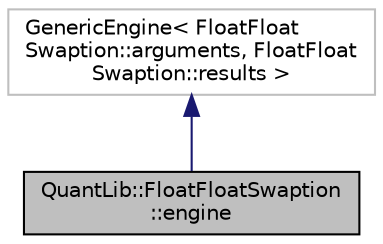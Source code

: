 digraph "QuantLib::FloatFloatSwaption::engine"
{
  edge [fontname="Helvetica",fontsize="10",labelfontname="Helvetica",labelfontsize="10"];
  node [fontname="Helvetica",fontsize="10",shape=record];
  Node1 [label="QuantLib::FloatFloatSwaption\l::engine",height=0.2,width=0.4,color="black", fillcolor="grey75", style="filled", fontcolor="black"];
  Node2 -> Node1 [dir="back",color="midnightblue",fontsize="10",style="solid"];
  Node2 [label="GenericEngine\< FloatFloat\lSwaption::arguments, FloatFloat\lSwaption::results \>",height=0.2,width=0.4,color="grey75", fillcolor="white", style="filled"];
}
